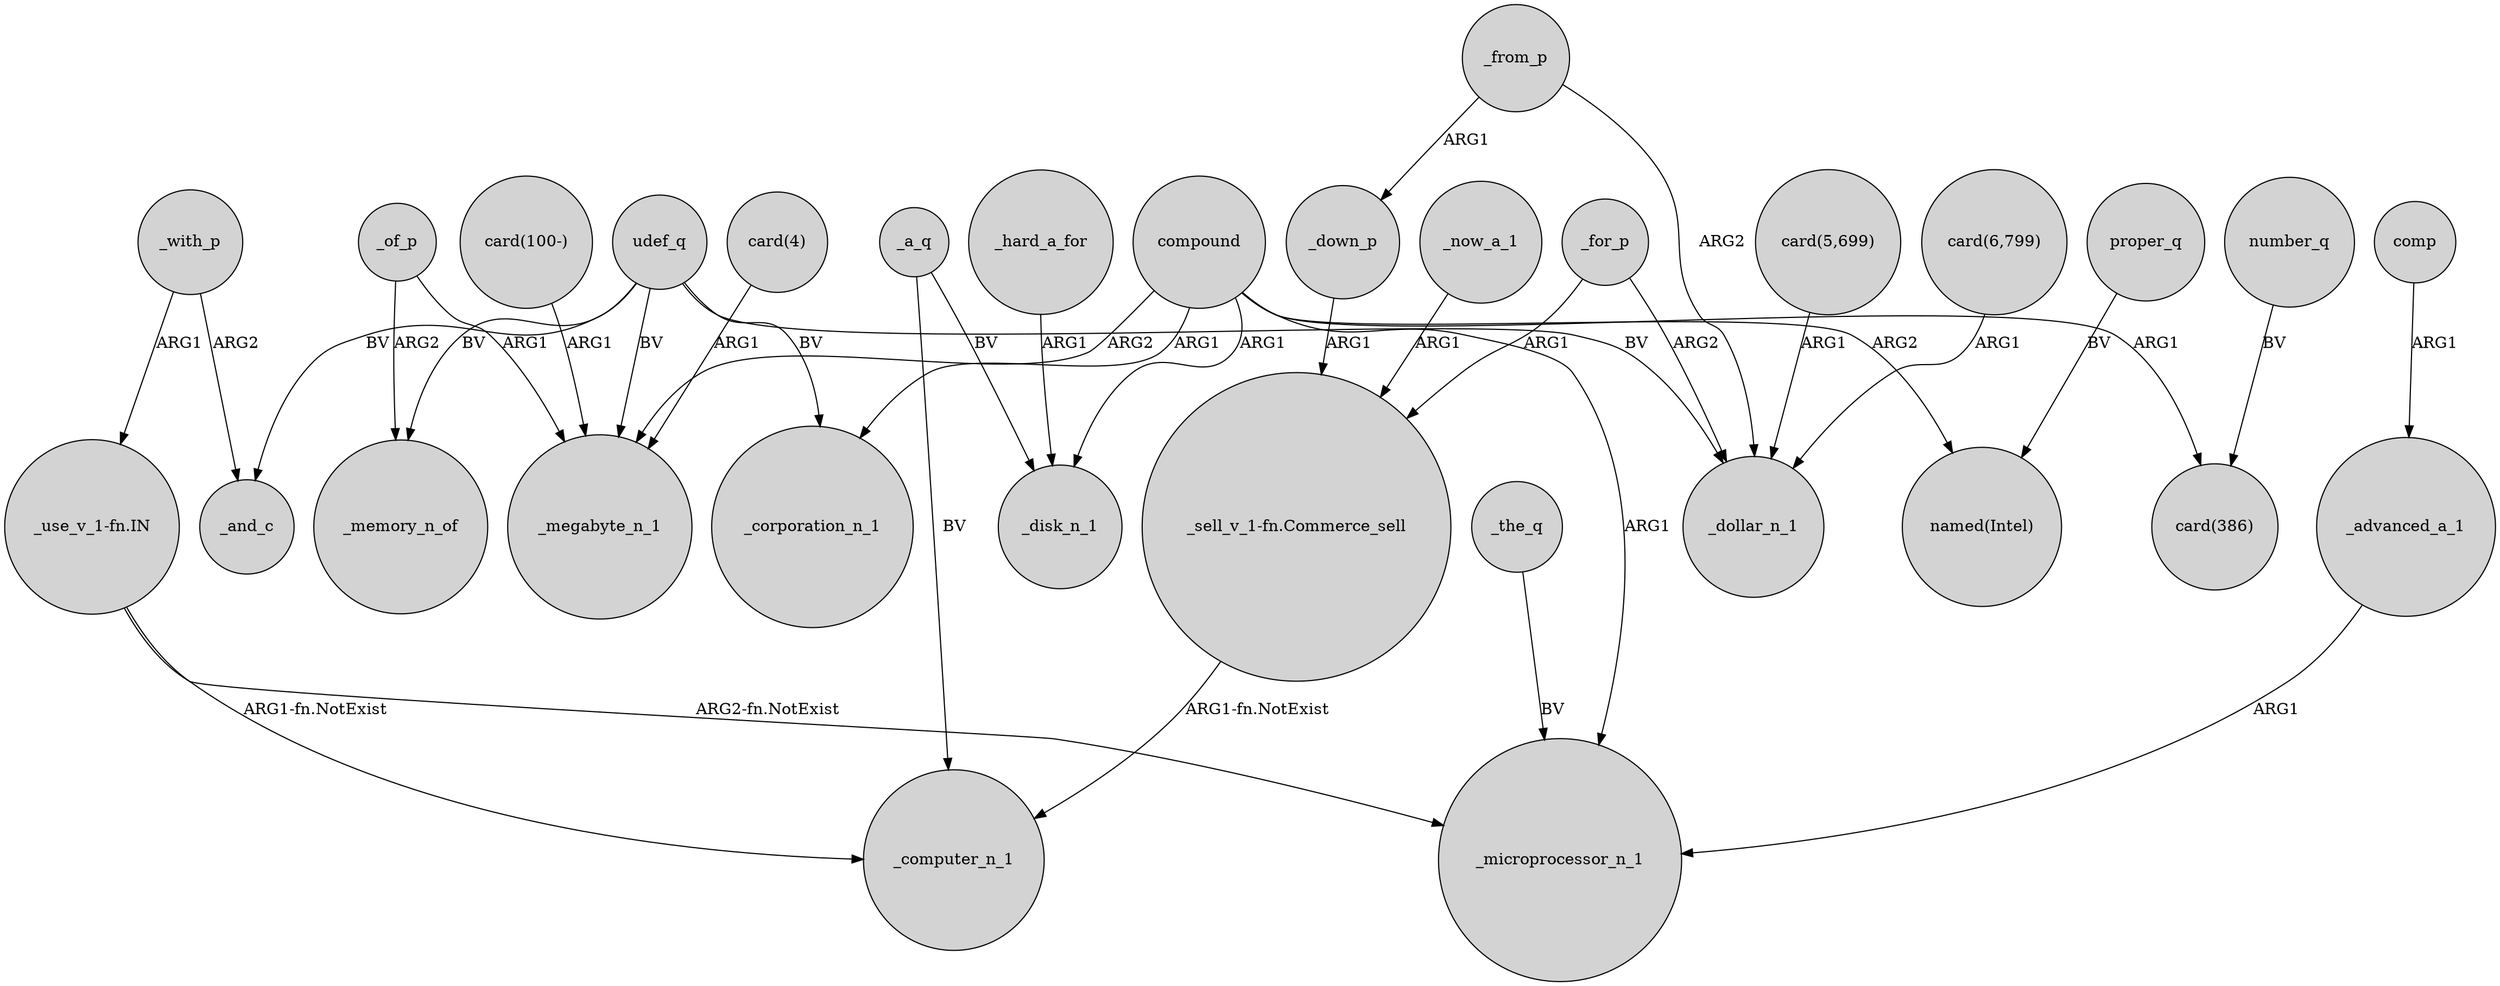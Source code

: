 digraph {
	node [shape=circle style=filled]
	_with_p -> _and_c [label=ARG2]
	_a_q -> _computer_n_1 [label=BV]
	_hard_a_for -> _disk_n_1 [label=ARG1]
	compound -> "named(Intel)" [label=ARG2]
	_of_p -> _memory_n_of [label=ARG2]
	_for_p -> _dollar_n_1 [label=ARG2]
	"_sell_v_1-fn.Commerce_sell" -> _computer_n_1 [label="ARG1-fn.NotExist"]
	_from_p -> _down_p [label=ARG1]
	"card(4)" -> _megabyte_n_1 [label=ARG1]
	_advanced_a_1 -> _microprocessor_n_1 [label=ARG1]
	compound -> _disk_n_1 [label=ARG1]
	_down_p -> "_sell_v_1-fn.Commerce_sell" [label=ARG1]
	"card(5,699)" -> _dollar_n_1 [label=ARG1]
	_the_q -> _microprocessor_n_1 [label=BV]
	"_use_v_1-fn.IN" -> _microprocessor_n_1 [label="ARG2-fn.NotExist"]
	udef_q -> _memory_n_of [label=BV]
	udef_q -> _corporation_n_1 [label=BV]
	compound -> _corporation_n_1 [label=ARG1]
	_of_p -> _megabyte_n_1 [label=ARG1]
	"_use_v_1-fn.IN" -> _computer_n_1 [label="ARG1-fn.NotExist"]
	compound -> _microprocessor_n_1 [label=ARG1]
	"card(6,799)" -> _dollar_n_1 [label=ARG1]
	_for_p -> "_sell_v_1-fn.Commerce_sell" [label=ARG1]
	number_q -> "card(386)" [label=BV]
	"card(100-)" -> _megabyte_n_1 [label=ARG1]
	_with_p -> "_use_v_1-fn.IN" [label=ARG1]
	_now_a_1 -> "_sell_v_1-fn.Commerce_sell" [label=ARG1]
	udef_q -> _megabyte_n_1 [label=BV]
	proper_q -> "named(Intel)" [label=BV]
	_from_p -> _dollar_n_1 [label=ARG2]
	udef_q -> _and_c [label=BV]
	_a_q -> _disk_n_1 [label=BV]
	comp -> _advanced_a_1 [label=ARG1]
	compound -> _megabyte_n_1 [label=ARG2]
	compound -> "card(386)" [label=ARG1]
	udef_q -> _dollar_n_1 [label=BV]
}
